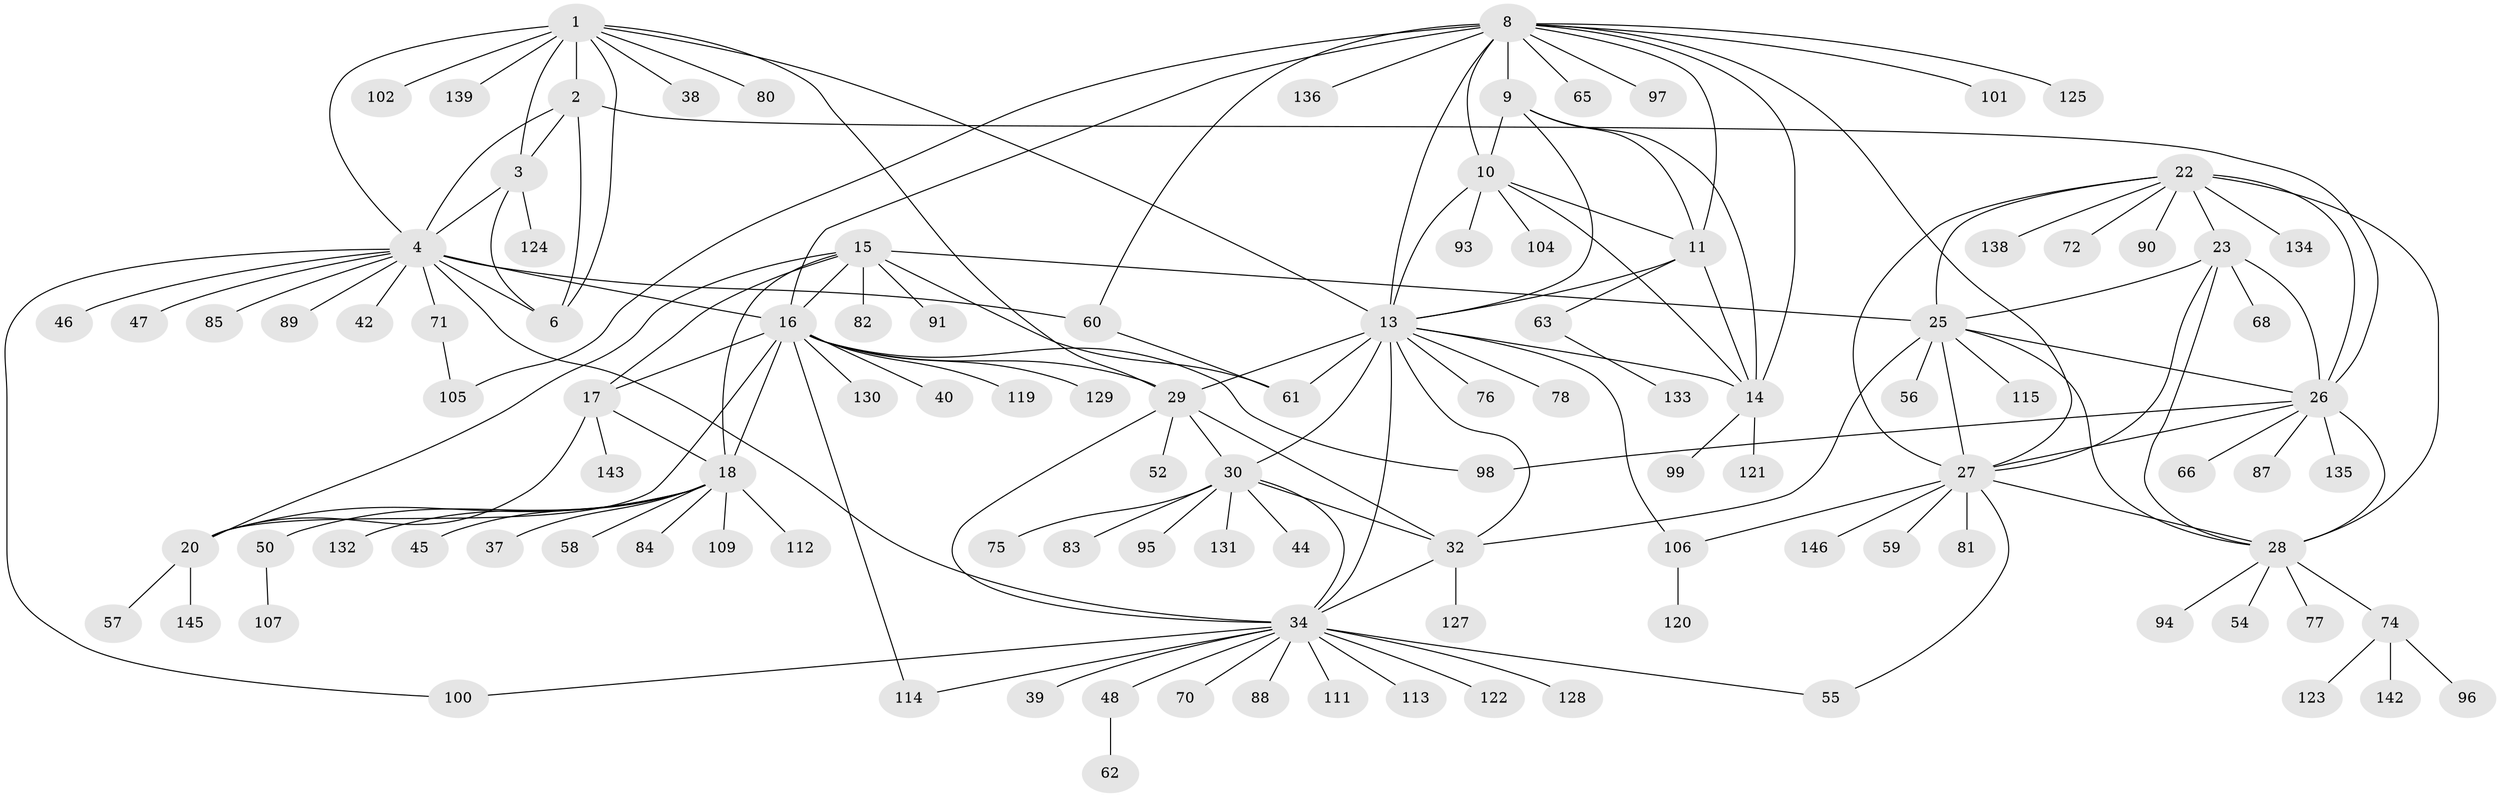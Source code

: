// original degree distribution, {12: 0.0410958904109589, 6: 0.00684931506849315, 8: 0.04794520547945205, 14: 0.00684931506849315, 7: 0.04794520547945205, 9: 0.04794520547945205, 11: 0.0273972602739726, 13: 0.00684931506849315, 16: 0.00684931506849315, 1: 0.6164383561643836, 2: 0.10273972602739725, 3: 0.03424657534246575, 4: 0.00684931506849315}
// Generated by graph-tools (version 1.1) at 2025/11/02/27/25 16:11:32]
// undirected, 113 vertices, 166 edges
graph export_dot {
graph [start="1"]
  node [color=gray90,style=filled];
  1 [super="+103"];
  2 [super="+5"];
  3 [super="+73"];
  4 [super="+7"];
  6 [super="+108"];
  8 [super="+12"];
  9 [super="+86"];
  10 [super="+53"];
  11;
  13 [super="+33"];
  14 [super="+140"];
  15 [super="+43"];
  16 [super="+21"];
  17;
  18 [super="+19"];
  20 [super="+137"];
  22 [super="+24"];
  23 [super="+41"];
  25 [super="+69"];
  26 [super="+36"];
  27 [super="+110"];
  28 [super="+126"];
  29 [super="+31"];
  30 [super="+141"];
  32 [super="+49"];
  34 [super="+35"];
  37;
  38 [super="+67"];
  39;
  40;
  42;
  44;
  45;
  46;
  47;
  48 [super="+51"];
  50;
  52;
  54;
  55;
  56;
  57 [super="+79"];
  58;
  59;
  60;
  61 [super="+64"];
  62;
  63;
  65;
  66;
  68;
  70 [super="+117"];
  71 [super="+92"];
  72;
  74 [super="+116"];
  75;
  76;
  77;
  78;
  80;
  81;
  82;
  83;
  84;
  85;
  87;
  88;
  89;
  90;
  91;
  93;
  94;
  95;
  96;
  97;
  98;
  99;
  100;
  101;
  102;
  104;
  105;
  106 [super="+118"];
  107;
  109;
  111;
  112;
  113;
  114;
  115;
  119;
  120;
  121;
  122;
  123;
  124;
  125;
  127;
  128;
  129;
  130;
  131;
  132;
  133;
  134;
  135;
  136;
  138;
  139;
  142;
  143 [super="+144"];
  145;
  146;
  1 -- 2 [weight=2];
  1 -- 3;
  1 -- 4 [weight=2];
  1 -- 6;
  1 -- 13;
  1 -- 38;
  1 -- 80;
  1 -- 102;
  1 -- 139;
  1 -- 29;
  2 -- 3 [weight=2];
  2 -- 4 [weight=4];
  2 -- 6 [weight=2];
  2 -- 26;
  3 -- 4 [weight=2];
  3 -- 6;
  3 -- 124;
  4 -- 6 [weight=2];
  4 -- 34;
  4 -- 42;
  4 -- 46;
  4 -- 47;
  4 -- 71;
  4 -- 85;
  4 -- 100;
  4 -- 16;
  4 -- 89;
  4 -- 60;
  8 -- 9 [weight=2];
  8 -- 10 [weight=2];
  8 -- 11 [weight=2];
  8 -- 13 [weight=2];
  8 -- 14 [weight=2];
  8 -- 101;
  8 -- 125;
  8 -- 136;
  8 -- 65;
  8 -- 97;
  8 -- 105;
  8 -- 16;
  8 -- 27;
  8 -- 60;
  9 -- 10;
  9 -- 11;
  9 -- 13;
  9 -- 14;
  10 -- 11;
  10 -- 13;
  10 -- 14;
  10 -- 93;
  10 -- 104;
  11 -- 13;
  11 -- 14;
  11 -- 63;
  13 -- 14;
  13 -- 32;
  13 -- 34 [weight=2];
  13 -- 106;
  13 -- 76;
  13 -- 78;
  13 -- 61;
  13 -- 29 [weight=2];
  13 -- 30;
  14 -- 99;
  14 -- 121;
  15 -- 16 [weight=2];
  15 -- 17;
  15 -- 18 [weight=2];
  15 -- 20;
  15 -- 25;
  15 -- 61;
  15 -- 82;
  15 -- 91;
  16 -- 17 [weight=2];
  16 -- 18 [weight=4];
  16 -- 20 [weight=2];
  16 -- 40;
  16 -- 119;
  16 -- 129;
  16 -- 98;
  16 -- 130;
  16 -- 114;
  16 -- 29;
  17 -- 18 [weight=2];
  17 -- 20;
  17 -- 143;
  18 -- 20 [weight=2];
  18 -- 50;
  18 -- 84;
  18 -- 132;
  18 -- 37;
  18 -- 109;
  18 -- 45;
  18 -- 112;
  18 -- 58;
  20 -- 57;
  20 -- 145;
  22 -- 23 [weight=2];
  22 -- 25 [weight=2];
  22 -- 26 [weight=2];
  22 -- 27 [weight=2];
  22 -- 28 [weight=2];
  22 -- 90;
  22 -- 134;
  22 -- 138;
  22 -- 72;
  23 -- 25;
  23 -- 26;
  23 -- 27;
  23 -- 28;
  23 -- 68;
  25 -- 26;
  25 -- 27;
  25 -- 28;
  25 -- 32;
  25 -- 56;
  25 -- 115;
  26 -- 27;
  26 -- 28;
  26 -- 66;
  26 -- 87;
  26 -- 98;
  26 -- 135;
  27 -- 28;
  27 -- 55;
  27 -- 59;
  27 -- 81;
  27 -- 106;
  27 -- 146;
  28 -- 54;
  28 -- 74;
  28 -- 77;
  28 -- 94;
  29 -- 30 [weight=2];
  29 -- 32 [weight=2];
  29 -- 34 [weight=4];
  29 -- 52;
  30 -- 32;
  30 -- 34 [weight=2];
  30 -- 44;
  30 -- 75;
  30 -- 83;
  30 -- 95;
  30 -- 131;
  32 -- 34 [weight=2];
  32 -- 127;
  34 -- 114;
  34 -- 128;
  34 -- 70;
  34 -- 88;
  34 -- 100;
  34 -- 39;
  34 -- 111;
  34 -- 48;
  34 -- 113;
  34 -- 55;
  34 -- 122;
  48 -- 62;
  50 -- 107;
  60 -- 61;
  63 -- 133;
  71 -- 105;
  74 -- 96;
  74 -- 123;
  74 -- 142;
  106 -- 120;
}
